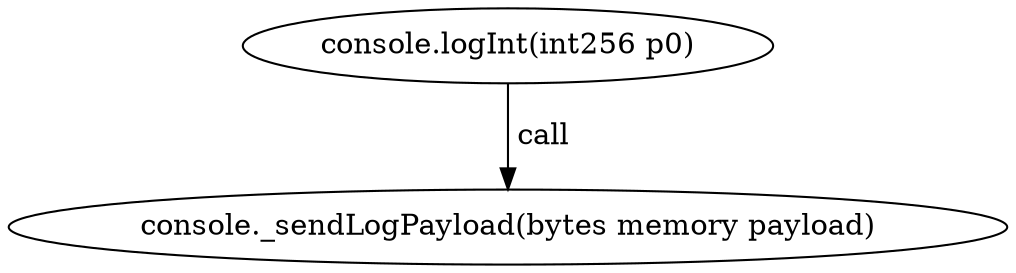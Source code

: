digraph "" {
	graph [bb="0,0,413.08,124.8"];
	node [label="\N"];
	"console.logInt(int256 p0)"	 [height=0.5,
		pos="206.54,106.8",
		width=3.0333];
	"console._sendLogPayload(bytes memory payload)"	 [height=0.5,
		pos="206.54,18",
		width=5.7372];
	"console.logInt(int256 p0)" -> "console._sendLogPayload(bytes memory payload)" [key=call,
	label=" call",
	lp="218.39,62.4",
	pos="e,206.54,36.072 206.54,88.401 206.54,76.295 206.54,60.208 206.54,46.467"];
}
digraph "" {
	graph [bb="0,0,413.08,124.8"];
	node [label="\N"];
	"console.logInt(int256 p0)"	 [height=0.5,
		pos="206.54,106.8",
		width=3.0333];
	"console._sendLogPayload(bytes memory payload)"	 [height=0.5,
		pos="206.54,18",
		width=5.7372];
	"console.logInt(int256 p0)" -> "console._sendLogPayload(bytes memory payload)" [key=call,
	label=" call",
	lp="218.39,62.4",
	pos="e,206.54,36.072 206.54,88.401 206.54,76.295 206.54,60.208 206.54,46.467"];
}
